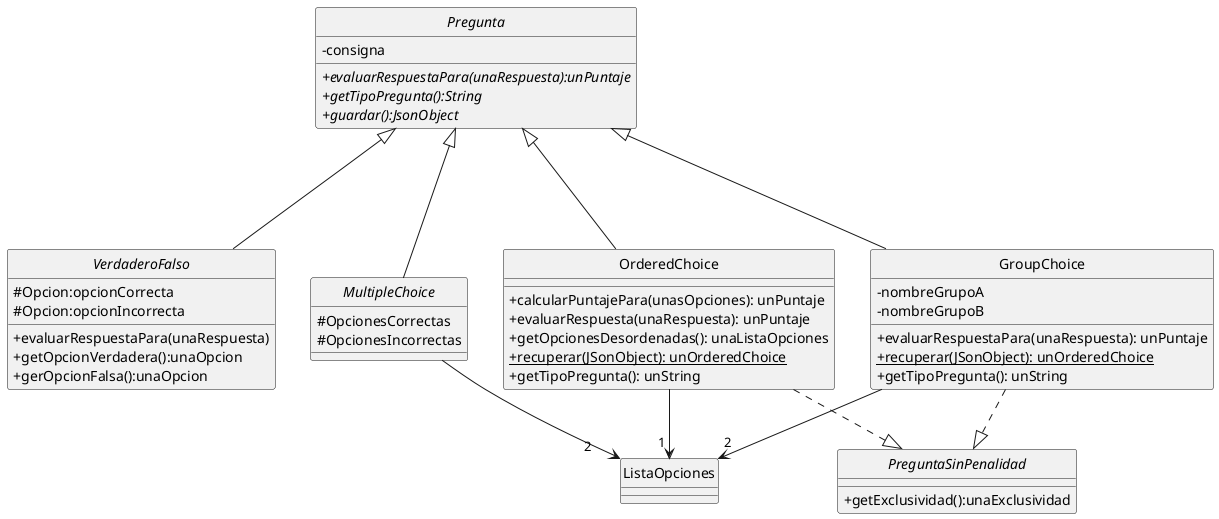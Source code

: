 @startuml

skinparam classAttributeIconSize 0
skinparam shadowing false
hide circle

abstract class Pregunta {
    -consigna
    {abstract}+evaluarRespuestaPara(unaRespuesta):unPuntaje
    {abstract}+getTipoPregunta():String
    {abstract}+guardar():JsonObject
}

abstract class VerdaderoFalso {
    #Opcion:opcionCorrecta
    #Opcion:opcionIncorrecta
    +evaluarRespuestaPara(unaRespuesta)
    +getOpcionVerdadera():unaOpcion
    +gerOpcionFalsa():unaOpcion
}

abstract class MultipleChoice {
    #OpcionesCorrectas
    #OpcionesIncorrectas
}

class OrderedChoice {
    +calcularPuntajePara(unasOpciones): unPuntaje
    +evaluarRespuesta(unaRespuesta): unPuntaje
    +getOpcionesDesordenadas(): unaListaOpciones
    {static} +recuperar(JSonObject): unOrderedChoice
    +getTipoPregunta(): unString
}

class GroupChoice {
    -nombreGrupoA
    -nombreGrupoB
    +evaluarRespuestaPara(unaRespuesta): unPuntaje
    {static} +recuperar(JSonObject): unOrderedChoice
    +getTipoPregunta(): unString
}

interface PreguntaSinPenalidad {
    +getExclusividad():unaExclusividad
}

Pregunta <|--- VerdaderoFalso
Pregunta <|--- MultipleChoice
Pregunta <|--- OrderedChoice
Pregunta <|--- GroupChoice

MultipleChoice --> "2      " ListaOpciones
OrderedChoice --> "1 " ListaOpciones
GroupChoice --> "    2" ListaOpciones

 OrderedChoice ..|> PreguntaSinPenalidad
 GroupChoice ..|> PreguntaSinPenalidad

@enduml